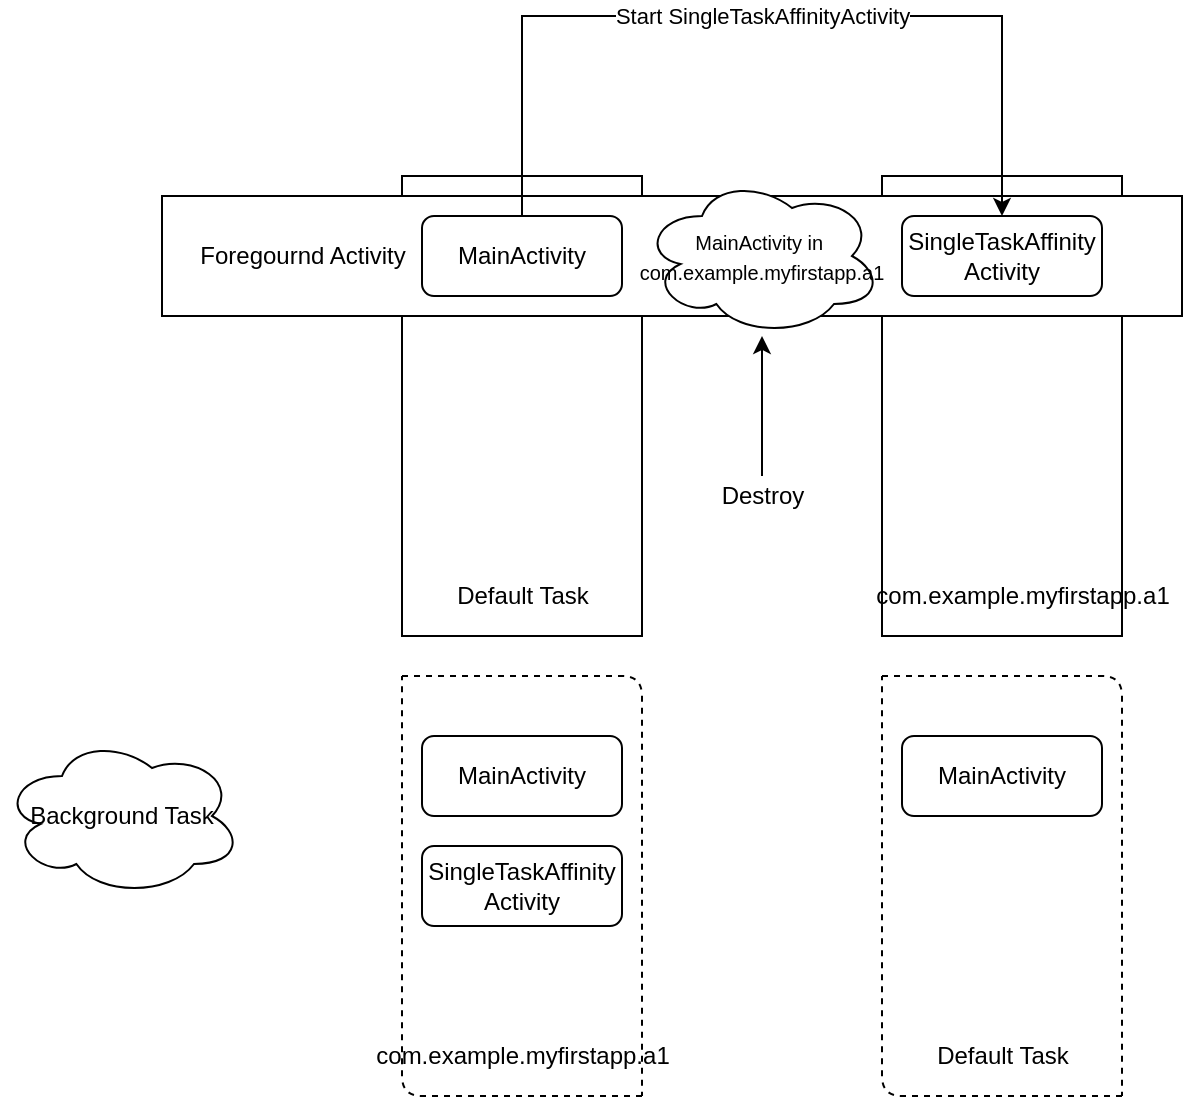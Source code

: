 <mxfile>
    <diagram id="_UsCKI-r28YBt-tR15pO" name="Page-1">
        <mxGraphModel dx="1824" dy="430" grid="1" gridSize="10" guides="1" tooltips="1" connect="1" arrows="1" fold="1" page="1" pageScale="1" pageWidth="850" pageHeight="1100" math="0" shadow="0">
            <root>
                <mxCell id="0"/>
                <mxCell id="1" parent="0"/>
                <mxCell id="2" value="" style="group" vertex="1" connectable="0" parent="1">
                    <mxGeometry x="20" y="180" width="120" height="230" as="geometry"/>
                </mxCell>
                <mxCell id="3" value="" style="whiteSpace=wrap;html=1;" vertex="1" parent="2">
                    <mxGeometry width="120" height="230" as="geometry"/>
                </mxCell>
                <mxCell id="4" value="Default Task" style="text;html=1;align=center;verticalAlign=middle;resizable=0;points=[];autosize=1;" vertex="1" parent="2">
                    <mxGeometry x="20" y="200" width="80" height="20" as="geometry"/>
                </mxCell>
                <mxCell id="5" value="" style="whiteSpace=wrap;html=1;" vertex="1" parent="1">
                    <mxGeometry x="260" y="180" width="120" height="230" as="geometry"/>
                </mxCell>
                <mxCell id="6" value="" style="rounded=0;whiteSpace=wrap;html=1;" vertex="1" parent="1">
                    <mxGeometry x="-100" y="190" width="510" height="60" as="geometry"/>
                </mxCell>
                <mxCell id="7" value="Start SingleTaskAffinityActivity" style="edgeStyle=orthogonalEdgeStyle;rounded=0;orthogonalLoop=1;jettySize=auto;html=1;entryX=0.5;entryY=0;entryDx=0;entryDy=0;" edge="1" parent="1" source="8" target="10">
                    <mxGeometry relative="1" as="geometry">
                        <Array as="points">
                            <mxPoint x="80" y="100"/>
                            <mxPoint x="320" y="100"/>
                        </Array>
                    </mxGeometry>
                </mxCell>
                <mxCell id="8" value="MainActivity" style="rounded=1;whiteSpace=wrap;html=1;" vertex="1" parent="1">
                    <mxGeometry x="30" y="200" width="100" height="40" as="geometry"/>
                </mxCell>
                <mxCell id="9" value="Foregournd Activity" style="text;html=1;align=center;verticalAlign=middle;resizable=0;points=[];autosize=1;" vertex="1" parent="1">
                    <mxGeometry x="-90" y="210" width="120" height="20" as="geometry"/>
                </mxCell>
                <mxCell id="10" value="&lt;font style=&quot;font-size: 12px&quot;&gt;SingleTaskAffinity&lt;br&gt;Activity&lt;/font&gt;" style="rounded=1;whiteSpace=wrap;html=1;" vertex="1" parent="1">
                    <mxGeometry x="270" y="200" width="100" height="40" as="geometry"/>
                </mxCell>
                <mxCell id="11" value="com.example.myfirstapp.a1" style="text;html=1;align=center;verticalAlign=middle;resizable=0;points=[];autosize=1;" vertex="1" parent="1">
                    <mxGeometry x="250" y="380" width="160" height="20" as="geometry"/>
                </mxCell>
                <mxCell id="12" value="" style="group" vertex="1" connectable="0" parent="1">
                    <mxGeometry x="20" y="430" width="140" height="210" as="geometry"/>
                </mxCell>
                <mxCell id="13" value="" style="endArrow=none;dashed=1;html=1;" edge="1" parent="12">
                    <mxGeometry width="50" height="50" relative="1" as="geometry">
                        <mxPoint x="120.0" y="210" as="sourcePoint"/>
                        <mxPoint as="targetPoint"/>
                        <Array as="points">
                            <mxPoint y="210"/>
                        </Array>
                    </mxGeometry>
                </mxCell>
                <mxCell id="14" value="" style="endArrow=none;dashed=1;html=1;" edge="1" parent="12">
                    <mxGeometry width="50" height="50" relative="1" as="geometry">
                        <mxPoint as="sourcePoint"/>
                        <mxPoint x="120.0" y="210" as="targetPoint"/>
                        <Array as="points">
                            <mxPoint x="120.0"/>
                        </Array>
                    </mxGeometry>
                </mxCell>
                <mxCell id="15" value="MainActivity" style="rounded=1;whiteSpace=wrap;html=1;" vertex="1" parent="12">
                    <mxGeometry x="10" y="30" width="100" height="40" as="geometry"/>
                </mxCell>
                <mxCell id="17" value="&lt;font style=&quot;font-size: 12px&quot;&gt;SingleTaskAffinity&lt;br&gt;Activity&lt;/font&gt;" style="rounded=1;whiteSpace=wrap;html=1;" vertex="1" parent="12">
                    <mxGeometry x="10" y="85" width="100" height="40" as="geometry"/>
                </mxCell>
                <mxCell id="18" value="com.example.myfirstapp.a1" style="text;html=1;align=center;verticalAlign=middle;resizable=0;points=[];autosize=1;" vertex="1" parent="12">
                    <mxGeometry x="-20" y="180" width="160" height="20" as="geometry"/>
                </mxCell>
                <mxCell id="16" value="Background Task" style="ellipse;shape=cloud;whiteSpace=wrap;html=1;" vertex="1" parent="1">
                    <mxGeometry x="-180" y="460" width="120" height="80" as="geometry"/>
                </mxCell>
                <mxCell id="27" value="" style="endArrow=none;dashed=1;html=1;" edge="1" parent="1">
                    <mxGeometry x="260" y="430" width="50" height="50" as="geometry">
                        <mxPoint x="380" y="640" as="sourcePoint"/>
                        <mxPoint x="260" y="430" as="targetPoint"/>
                        <Array as="points">
                            <mxPoint x="260" y="640"/>
                        </Array>
                    </mxGeometry>
                </mxCell>
                <mxCell id="28" value="" style="endArrow=none;dashed=1;html=1;" edge="1" parent="1">
                    <mxGeometry x="260" y="430" width="50" height="50" as="geometry">
                        <mxPoint x="260" y="430" as="sourcePoint"/>
                        <mxPoint x="380" y="640" as="targetPoint"/>
                        <Array as="points">
                            <mxPoint x="380" y="430"/>
                        </Array>
                    </mxGeometry>
                </mxCell>
                <mxCell id="29" value="MainActivity" style="rounded=1;whiteSpace=wrap;html=1;" vertex="1" parent="1">
                    <mxGeometry x="270" y="460" width="100" height="40" as="geometry"/>
                </mxCell>
                <mxCell id="32" value="Default Task" style="text;html=1;align=center;verticalAlign=middle;resizable=0;points=[];autosize=1;" vertex="1" parent="1">
                    <mxGeometry x="280" y="610" width="80" height="20" as="geometry"/>
                </mxCell>
                <mxCell id="33" value="&lt;font style=&quot;font-size: 10px&quot;&gt;MainActivity in&amp;nbsp;&lt;br&gt;&lt;span&gt;com.example.myfirstapp.a1&lt;/span&gt;&lt;/font&gt;" style="ellipse;shape=cloud;whiteSpace=wrap;html=1;" vertex="1" parent="1">
                    <mxGeometry x="140" y="180" width="120" height="80" as="geometry"/>
                </mxCell>
                <mxCell id="35" style="edgeStyle=orthogonalEdgeStyle;rounded=0;orthogonalLoop=1;jettySize=auto;html=1;" edge="1" parent="1" source="34" target="33">
                    <mxGeometry relative="1" as="geometry"/>
                </mxCell>
                <mxCell id="34" value="Destroy" style="text;html=1;align=center;verticalAlign=middle;resizable=0;points=[];autosize=1;" vertex="1" parent="1">
                    <mxGeometry x="170" y="330" width="60" height="20" as="geometry"/>
                </mxCell>
            </root>
        </mxGraphModel>
    </diagram>
</mxfile>